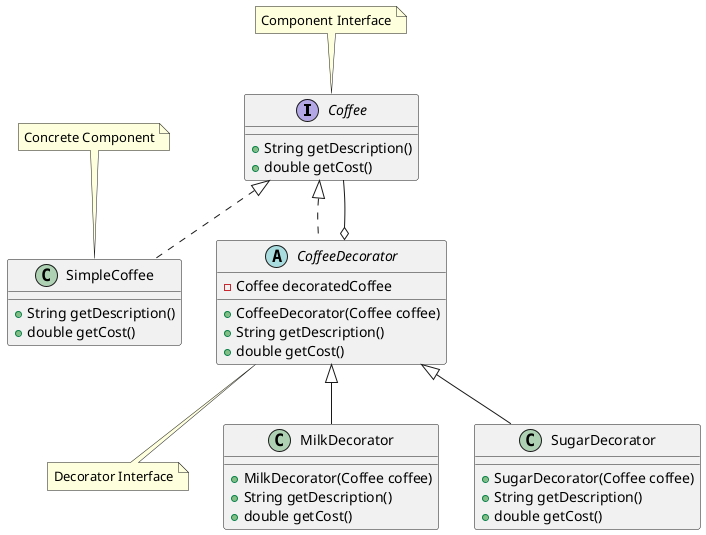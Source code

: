 @startuml
interface Coffee {
    +String getDescription()
    +double getCost()
}

class SimpleCoffee implements Coffee {
    +String getDescription()
    +double getCost()
}

abstract class CoffeeDecorator implements Coffee {
    - Coffee decoratedCoffee
    + CoffeeDecorator(Coffee coffee)
    +String getDescription()
    +double getCost()
}
note bottom: Decorator Interface

class MilkDecorator extends CoffeeDecorator {
    + MilkDecorator(Coffee coffee)
    +String getDescription()
    +double getCost()
}

class SugarDecorator extends CoffeeDecorator {
    + SugarDecorator(Coffee coffee)
    +String getDescription()
    +double getCost()
}

CoffeeDecorator o-- Coffee

note top of Coffee
Component Interface
end note
note top of SimpleCoffee
Concrete Component
end note

@enduml

